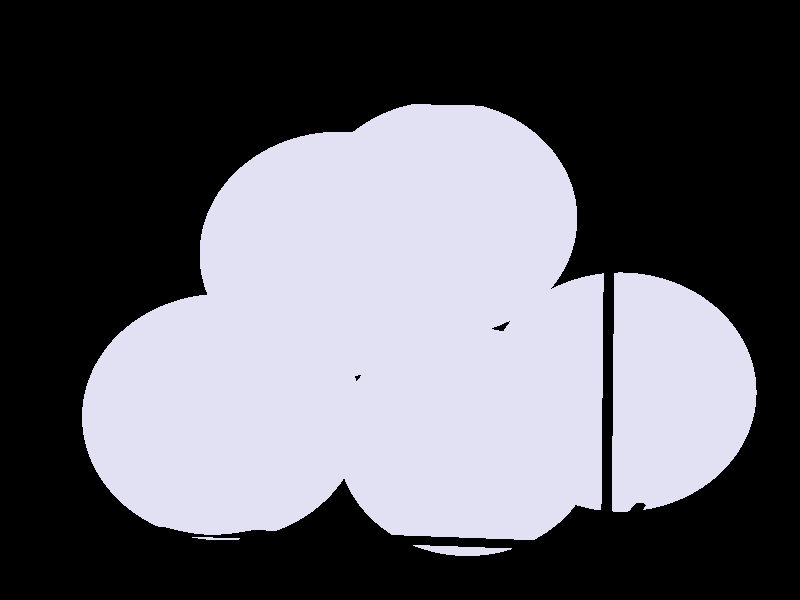 #include "colors.inc"
#include "finish.inc"

global_settings {assumed_gamma 1 max_trace_level 6}
background {color White transmit 1.0}
camera {perspective
  right -7.64*x up 6.52*y
  direction 50.00*z
  location <0,0,50.00> look_at <0,0,0>}


light_source {<  2.00,   3.00,  40.00> color White
  area_light <0.70, 0, 0>, <0, 0.70, 0>, 3, 3
  adaptive 1 jitter}
// no fog
#declare simple = finish {phong 0.7}
#declare pale = finish {ambient 0.5 diffuse 0.85 roughness 0.001 specular 0.200 }
#declare intermediate = finish {ambient 0.3 diffuse 0.6 specular 0.1 roughness 0.04}
#declare vmd = finish {ambient 0.0 diffuse 0.65 phong 0.1 phong_size 40.0 specular 0.5 }
#declare jmol = finish {ambient 0.2 diffuse 0.6 specular 1 roughness 0.001 metallic}
#declare ase2 = finish {ambient 0.05 brilliance 3 diffuse 0.6 metallic specular 0.7 roughness 0.04 reflection 0.15}
#declare ase3 = finish {ambient 0.15 brilliance 2 diffuse 0.6 metallic specular 1.0 roughness 0.001 reflection 0.0}
#declare glass = finish {ambient 0.05 diffuse 0.3 specular 1.0 roughness 0.001}
#declare glass2 = finish {ambient 0.01 diffuse 0.3 specular 1.0 reflection 0.25 roughness 0.001}
#declare Rcell = 0.050;
#declare Rbond = 0.100;

#macro atom(LOC, R, COL, TRANS, FIN)
  sphere{LOC, R texture{pigment{color COL transmit TRANS} finish{FIN}}}
#end
#macro constrain(LOC, R, COL, TRANS FIN)
union{torus{R, Rcell rotate 45*z texture{pigment{color COL transmit TRANS} finish{FIN}}}
     torus{R, Rcell rotate -45*z texture{pigment{color COL transmit TRANS} finish{FIN}}}
     translate LOC}
#end

cylinder {< -3.64,  -2.55,  -1.82>, < -2.70,  -1.76,  -6.74>, Rcell pigment {Black}}
cylinder {< -3.63,   2.32,  -1.04>, < -2.69,   3.11,  -5.96>, Rcell pigment {Black}}
cylinder {<  2.01,   2.13,   0.01>, <  2.96,   2.92,  -4.91>, Rcell pigment {Black}}
cylinder {<  2.00,  -2.73,  -0.77>, <  2.94,  -1.94,  -5.69>, Rcell pigment {Black}}
cylinder {< -3.64,  -2.55,  -1.82>, < -3.63,   2.32,  -1.04>, Rcell pigment {Black}}
cylinder {< -2.70,  -1.76,  -6.74>, < -2.69,   3.11,  -5.96>, Rcell pigment {Black}}
cylinder {<  2.94,  -1.94,  -5.69>, <  2.96,   2.92,  -4.91>, Rcell pigment {Black}}
cylinder {<  2.00,  -2.73,  -0.77>, <  2.01,   2.13,   0.01>, Rcell pigment {Black}}
cylinder {< -3.64,  -2.55,  -1.82>, <  2.00,  -2.73,  -0.77>, Rcell pigment {Black}}
cylinder {< -2.70,  -1.76,  -6.74>, <  2.94,  -1.94,  -5.69>, Rcell pigment {Black}}
cylinder {< -2.69,   3.11,  -5.96>, <  2.96,   2.92,  -4.91>, Rcell pigment {Black}}
cylinder {< -3.63,   2.32,  -1.04>, <  2.01,   2.13,   0.01>, Rcell pigment {Black}}
atom(<  0.45,   0.96,  -4.36>, 1.39, rgb <0.75, 0.75, 0.90>, 0.0, ase2) // #0
atom(<  2.25,  -1.07,  -3.50>, 1.39, rgb <0.75, 0.75, 0.90>, 0.0, ase2) // #1
atom(< -0.61,   0.52,  -2.26>, 1.39, rgb <0.75, 0.75, 0.90>, 0.0, ase2) // #2
atom(<  0.72,  -1.72,  -5.93>, 1.39, rgb <0.75, 0.75, 0.90>, 0.0, ase2) // #3
atom(< -1.76,  -1.32,  -1.91>, 1.39, rgb <0.75, 0.75, 0.90>, 0.0, ase2) // #4

// no constraints
